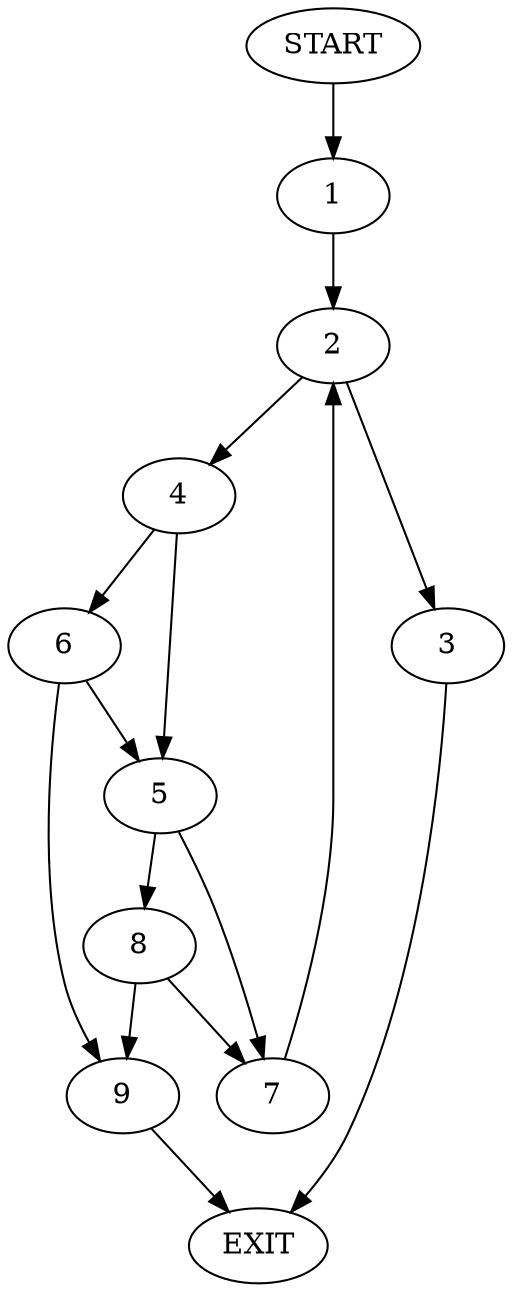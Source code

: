 digraph {
0 [label="START"]
10 [label="EXIT"]
0 -> 1
1 -> 2
2 -> 3
2 -> 4
4 -> 5
4 -> 6
3 -> 10
5 -> 7
5 -> 8
6 -> 9
6 -> 5
9 -> 10
7 -> 2
8 -> 7
8 -> 9
}
